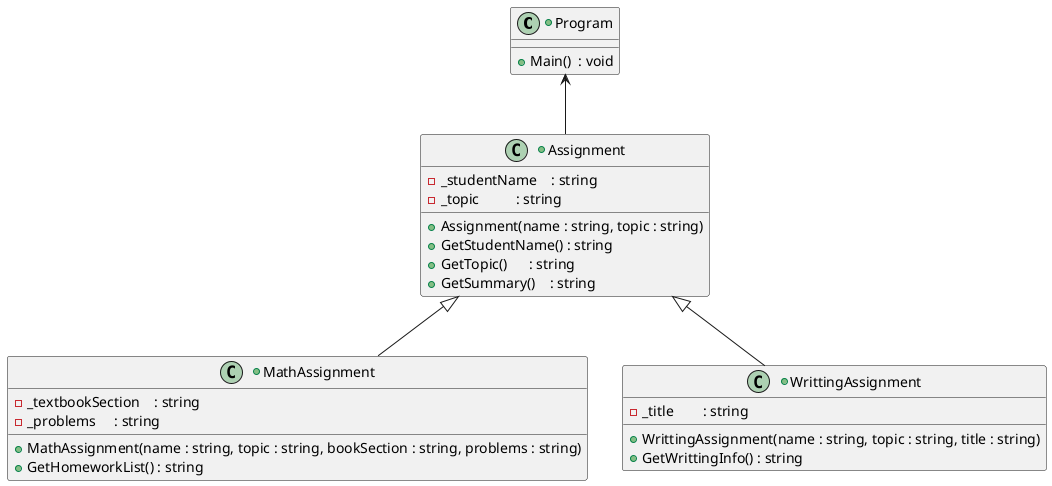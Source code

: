 @startuml Assigments

+class Program {
  + Main()  : void
}

+class Assignment {
  - _studentName    : string
  - _topic          : string
  + Assignment(name : string, topic : string)
  + GetStudentName() : string
  + GetTopic()      : string
  + GetSummary()    : string
}

+class MathAssignment {
    - _textbookSection    : string
    - _problems     : string
    + MathAssignment(name : string, topic : string, bookSection : string, problems : string)
    + GetHomeworkList() : string
}

+class WrittingAssignment {
    - _title        : string
    + WrittingAssignment(name : string, topic : string, title : string)
    + GetWrittingInfo() : string
}
Program <-- Assignment
Assignment <|-- MathAssignment
Assignment <|-- WrittingAssignment

@enduml
